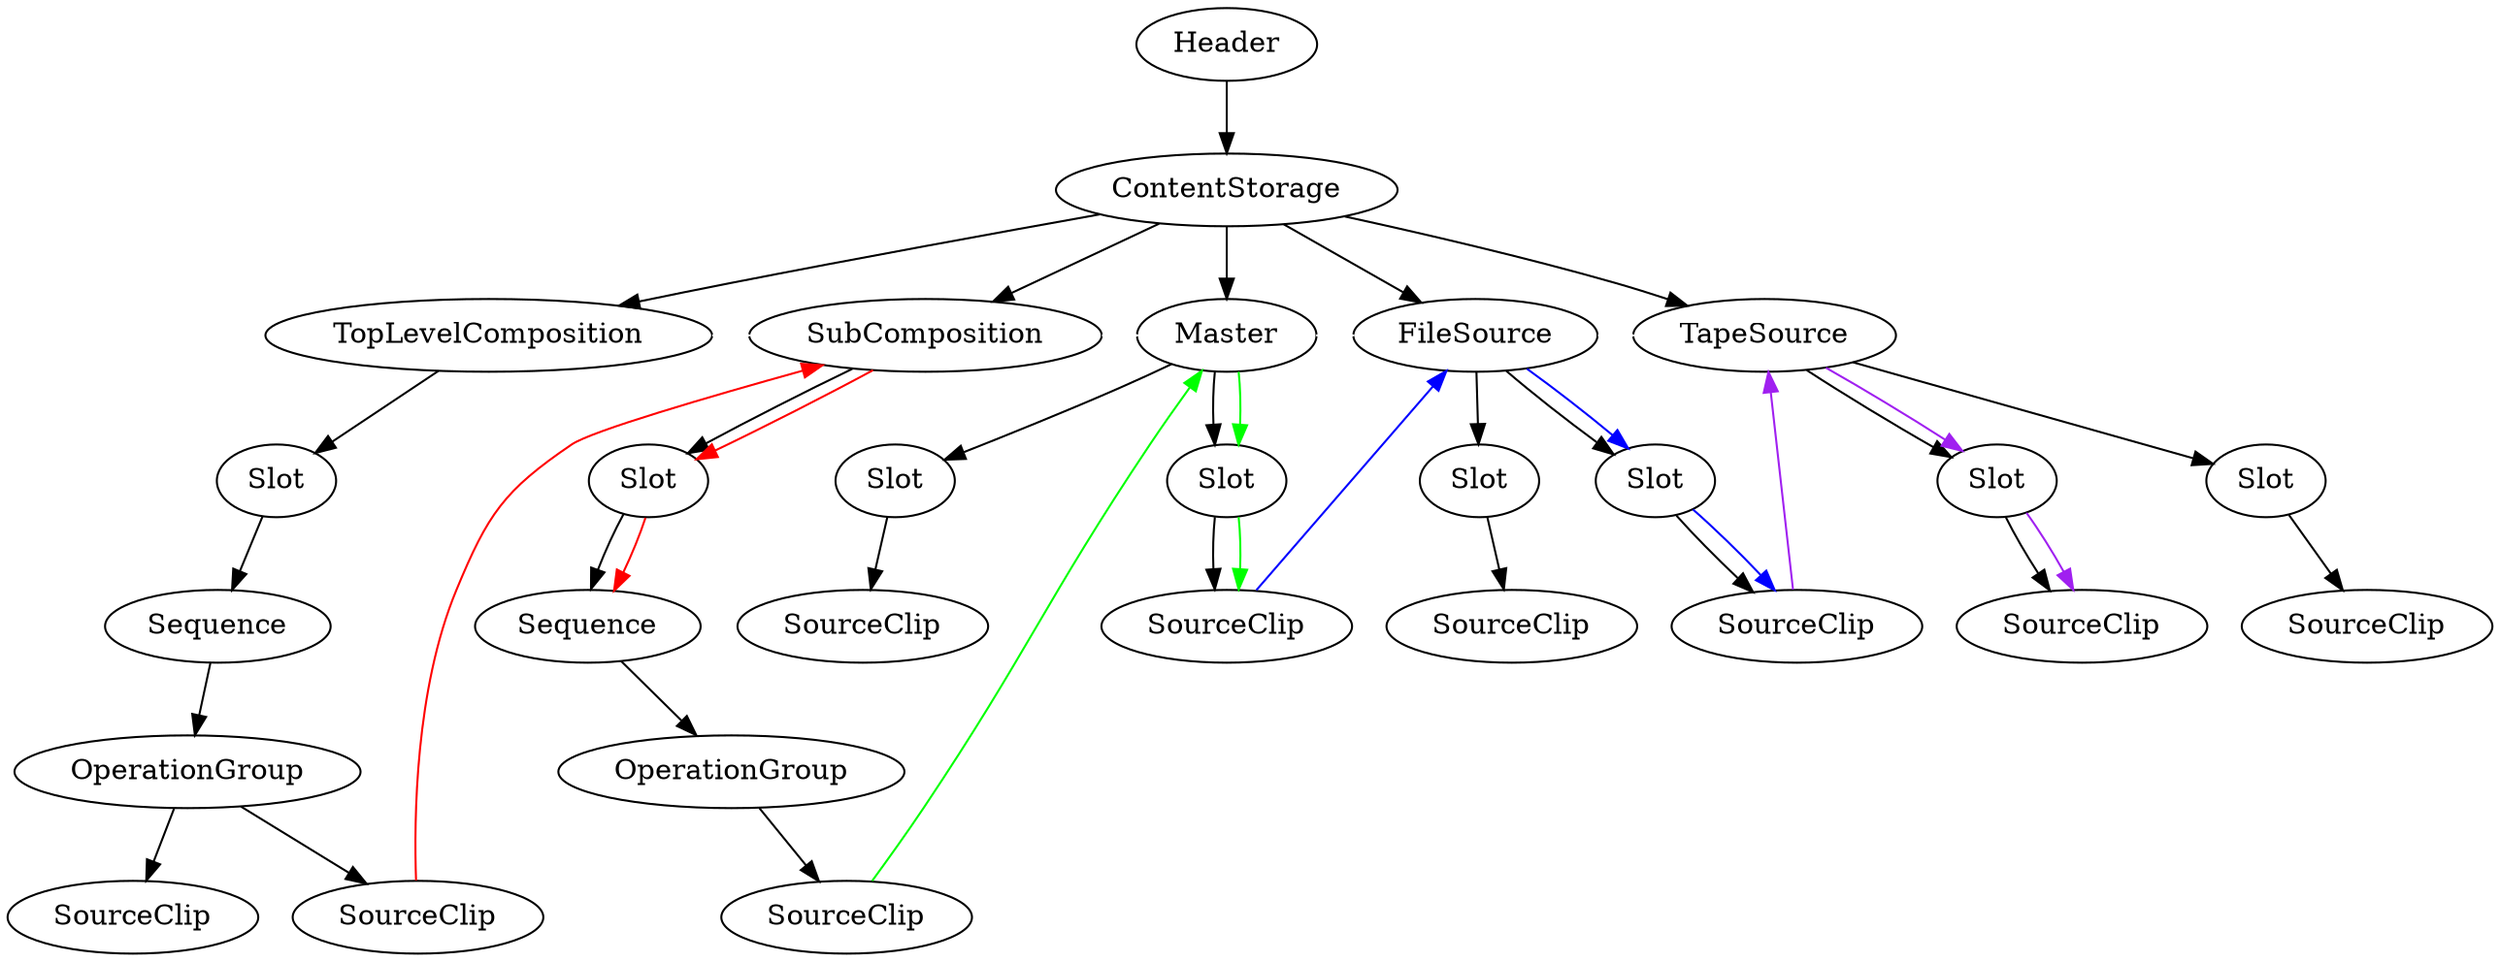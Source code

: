 digraph G {

# Basic containment graph

Header -> ContentStorage
ContentStorage -> TopLevelComposition
ContentStorage -> SubComposition
ContentStorage -> Master
ContentStorage -> FileSource
ContentStorage -> TapeSource

# Cluster the mobs so that they appear in a single horizontal line and
# add (invisible) edges to cause them to be ordered left to right as
# desired.
subgraph cluster_mobs {
  color=white

  {rank=same
  TopLevelComposition
  SubComposition
  Master
  FileSource
  TapeSource}

  TopLevelComposition->SubComposition->Master->FileSource->TapeSource [color=white]
}

# Label nodes to normalize naming.
Slot_1 [label=Slot]
Slot_2 [label=Slot]
Slot_4 [label=Slot]
Slot_5 [label=Slot]
Slot_6 [label=Slot]
Slot_7 [label=Slot]
Slot_8 [label=Slot]
Slot_9 [label=Slot]

SourceClip_1 [label=SourceClip]
SourceClip_2 [label=SourceClip]
SourceClip_3 [label=SourceClip]
SourceClip_5 [label=SourceClip]
SourceClip_6 [label=SourceClip]
SourceClip_7 [label=SourceClip]
SourceClip_8 [label=SourceClip]
SourceClip_9 [label=SourceClip]
SourceClip_10 [label=SourceClip]

SubOperationGroup [label=OperationGroup]
SubSequence [label=Sequence]

TopLevelComposition -> Slot_1
SubComposition -> Slot_2
Master -> Slot_4
Master -> Slot_5
FileSource -> Slot_6
FileSource -> Slot_7
TapeSource -> Slot_8
TapeSource -> Slot_9

Slot_1 -> Sequence
Sequence -> OperationGroup
OperationGroup -> SourceClip_2
OperationGroup -> SourceClip_1

Slot_2 -> SubSequence
SubSequence -> SubOperationGroup
SubOperationGroup -> SourceClip_3

Slot_4 -> SourceClip_5
Slot_5 -> SourceClip_6
Slot_6 -> SourceClip_7
Slot_7 -> SourceClip_8
Slot_8 -> SourceClip_9
Slot_9 -> SourceClip_10

edge [color=red]
SourceClip_2 -> SubComposition
SubComposition -> Slot_2
Slot_2 -> SubSequence;


edge [color=green]
SourceClip_3 -> Master
Master -> Slot_4
Slot_4 -> SourceClip_5;


edge [color=blue]
SourceClip_5 -> FileSource
FileSource -> Slot_6
Slot_6 -> SourceClip_7;


edge [color=purple]
SourceClip_7 -> TapeSource
TapeSource -> Slot_8
Slot_8 -> SourceClip_9;

}